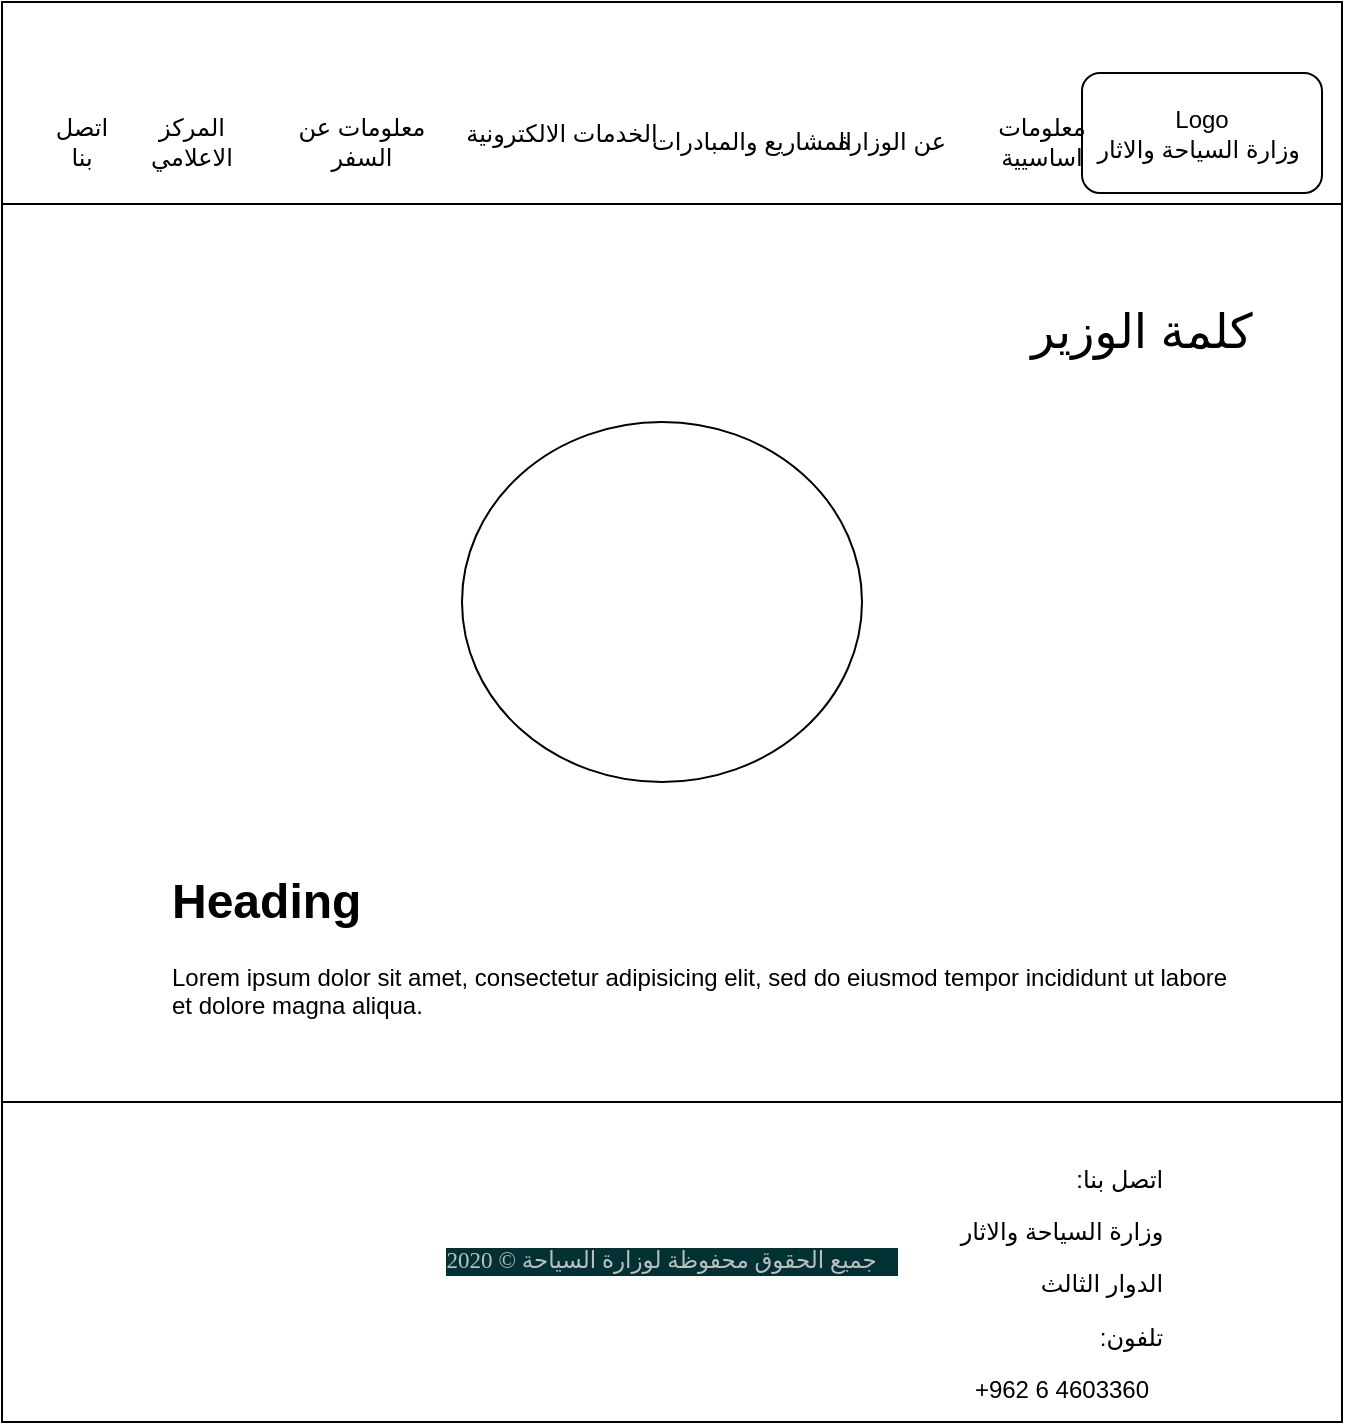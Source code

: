 <mxfile version="13.7.6" type="device"><diagram id="xen4RyEMtsmkyq4Z1RzD" name="Page-1"><mxGraphModel dx="1865" dy="1668" grid="1" gridSize="10" guides="1" tooltips="1" connect="1" arrows="1" fold="1" page="1" pageScale="1" pageWidth="827" pageHeight="1169" math="0" shadow="0"><root><mxCell id="0"/><mxCell id="1" parent="0"/><mxCell id="Ptxq987DWH49PSawyGeU-1" value="" style="rounded=0;whiteSpace=wrap;html=1;" parent="1" vertex="1"><mxGeometry x="-10" y="-100" width="670" height="700" as="geometry"/></mxCell><mxCell id="Ptxq987DWH49PSawyGeU-8" value="&lt;font style=&quot;font-size: 24px&quot;&gt;كلمة الوزير&lt;/font&gt;" style="text;html=1;strokeColor=none;fillColor=none;align=center;verticalAlign=middle;whiteSpace=wrap;rounded=0;" parent="1" vertex="1"><mxGeometry x="470" y="50" width="180" height="30" as="geometry"/></mxCell><mxCell id="Ptxq987DWH49PSawyGeU-10" value="&lt;h1&gt;Heading&lt;/h1&gt;&lt;p&gt;Lorem ipsum dolor sit amet, consectetur adipisicing elit, sed do eiusmod tempor incididunt ut labore et dolore magna aliqua.&lt;/p&gt;" style="text;html=1;strokeColor=none;fillColor=none;spacing=5;spacingTop=-20;whiteSpace=wrap;overflow=hidden;rounded=0;" parent="1" vertex="1"><mxGeometry x="70" y="330" width="540" height="100" as="geometry"/></mxCell><mxCell id="Ptxq987DWH49PSawyGeU-60" value="&lt;div class=&quot;sct-copyright&quot; style=&quot;box-sizing: border-box ; color: rgb(189 , 190 , 192) ; float: right ; padding-left: 0px ; padding-right: 0.9em ; font-family: &amp;#34;newfont&amp;#34; ; font-size: 11.52px ; text-align: left ; background-color: rgb(1 , 49 , 51)&quot;&gt;جميع الحقوق محفوظة لوزارة السياحة ©&amp;nbsp;2020&lt;/div&gt;&lt;div&gt;&lt;br&gt;&lt;/div&gt;" style="rounded=0;whiteSpace=wrap;html=1;" parent="1" vertex="1"><mxGeometry x="-10" y="450" width="670" height="160" as="geometry"/></mxCell><mxCell id="Ptxq987DWH49PSawyGeU-61" value="&lt;p class=&quot;MsoNormal&quot; align=&quot;right&quot; style=&quot;text-align: right&quot;&gt;&lt;span lang=&quot;AR-SA&quot; dir=&quot;RTL&quot; style=&quot;font-family: &amp;#34;arial&amp;#34; , sans-serif&quot;&gt;&lt;span style=&quot;background-color: rgb(255 , 255 , 255)&quot;&gt;اتصل بنا:&lt;/span&gt;&lt;span style=&quot;background-color: yellow&quot;&gt;&lt;/span&gt;&lt;/span&gt;&lt;/p&gt;&lt;p class=&quot;MsoNormal&quot; align=&quot;right&quot; style=&quot;text-align: right&quot;&gt;&lt;span lang=&quot;AR-SA&quot; dir=&quot;RTL&quot; style=&quot;font-family: &amp;#34;arial&amp;#34; , sans-serif&quot;&gt;&lt;span style=&quot;background-color: rgb(255 , 255 , 255)&quot;&gt;وزارة السياحة والاثار&lt;/span&gt;&lt;/span&gt;&lt;/p&gt;&lt;p class=&quot;MsoNormal&quot; align=&quot;right&quot; style=&quot;text-align: right&quot;&gt;&lt;span lang=&quot;AR-SA&quot; dir=&quot;RTL&quot; style=&quot;font-family: &amp;#34;arial&amp;#34; , sans-serif&quot;&gt;&lt;span style=&quot;background-color: rgb(255 , 255 , 255)&quot;&gt;الدوار الثالث&amp;nbsp;&lt;/span&gt;&lt;/span&gt;&lt;/p&gt;&lt;p class=&quot;MsoNormal&quot; align=&quot;right&quot; style=&quot;text-align: right&quot;&gt;&lt;span lang=&quot;AR-SA&quot; dir=&quot;RTL&quot; style=&quot;font-family: &amp;#34;arial&amp;#34; , sans-serif&quot;&gt;&lt;span style=&quot;background-color: rgb(255 , 255 , 255)&quot;&gt;تلفون:&lt;/span&gt;&lt;/span&gt;&lt;/p&gt;&lt;span style=&quot;line-height: 107% ; font-family: &amp;#34;arial&amp;#34; , sans-serif&quot;&gt;&lt;font style=&quot;font-size: 12px&quot;&gt;+962 6 4603360&lt;/font&gt;&lt;/span&gt;" style="text;html=1;strokeColor=none;fillColor=none;align=center;verticalAlign=middle;whiteSpace=wrap;rounded=0;" parent="1" vertex="1"><mxGeometry x="440" y="470" width="160" height="130" as="geometry"/></mxCell><mxCell id="1iFmot-nk1uka8XP4edg-1" value="" style="rounded=0;whiteSpace=wrap;html=1;" vertex="1" parent="1"><mxGeometry x="-10" y="-100" width="670" height="101" as="geometry"/></mxCell><mxCell id="1iFmot-nk1uka8XP4edg-2" value="Logo&lt;br&gt;وزارة السياحة والاثار&amp;nbsp;" style="rounded=1;whiteSpace=wrap;html=1;" vertex="1" parent="1"><mxGeometry x="530" y="-64.5" width="120" height="60" as="geometry"/></mxCell><mxCell id="1iFmot-nk1uka8XP4edg-3" value="معلومات اساسيية" style="text;html=1;strokeColor=none;fillColor=none;align=center;verticalAlign=middle;whiteSpace=wrap;rounded=0;" vertex="1" parent="1"><mxGeometry x="480" y="-40" width="60" height="20" as="geometry"/></mxCell><mxCell id="1iFmot-nk1uka8XP4edg-4" value="عن الوزارة" style="text;html=1;strokeColor=none;fillColor=none;align=center;verticalAlign=middle;whiteSpace=wrap;rounded=0;" vertex="1" parent="1"><mxGeometry x="400" y="-40" width="70" height="20" as="geometry"/></mxCell><mxCell id="1iFmot-nk1uka8XP4edg-5" value="المشاريع والمبادرات" style="text;html=1;strokeColor=none;fillColor=none;align=center;verticalAlign=middle;whiteSpace=wrap;rounded=0;" vertex="1" parent="1"><mxGeometry x="310" y="-40" width="110" height="20" as="geometry"/></mxCell><mxCell id="1iFmot-nk1uka8XP4edg-6" value="الخدمات الالكترونية" style="text;html=1;strokeColor=none;fillColor=none;align=center;verticalAlign=middle;whiteSpace=wrap;rounded=0;" vertex="1" parent="1"><mxGeometry x="220" y="-40" width="100" height="11" as="geometry"/></mxCell><mxCell id="1iFmot-nk1uka8XP4edg-7" value="معلومات عن السفر" style="text;html=1;strokeColor=none;fillColor=none;align=center;verticalAlign=middle;whiteSpace=wrap;rounded=0;" vertex="1" parent="1"><mxGeometry x="130" y="-40" width="80" height="20" as="geometry"/></mxCell><mxCell id="1iFmot-nk1uka8XP4edg-8" value="المركز الاعلامي" style="text;html=1;strokeColor=none;fillColor=none;align=center;verticalAlign=middle;whiteSpace=wrap;rounded=0;" vertex="1" parent="1"><mxGeometry x="50" y="-40" width="70" height="20" as="geometry"/></mxCell><mxCell id="1iFmot-nk1uka8XP4edg-9" value="اتصل بنا" style="text;html=1;strokeColor=none;fillColor=none;align=center;verticalAlign=middle;whiteSpace=wrap;rounded=0;" vertex="1" parent="1"><mxGeometry x="10" y="-40" width="40" height="20" as="geometry"/></mxCell><mxCell id="1iFmot-nk1uka8XP4edg-10" value="" style="ellipse;whiteSpace=wrap;html=1;" vertex="1" parent="1"><mxGeometry x="220" y="110" width="200" height="180" as="geometry"/></mxCell></root></mxGraphModel></diagram></mxfile>